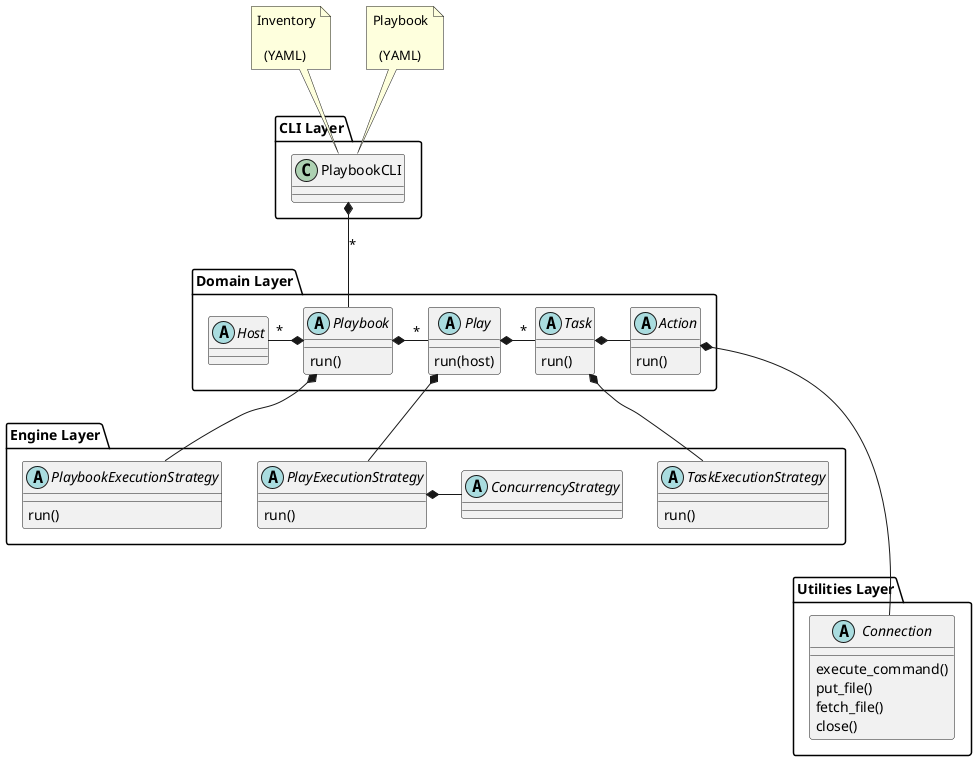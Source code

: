 @startuml


package "Utilities Layer" {

    abstract Connection
    Connection : execute_command()
    Connection : put_file()
    Connection : fetch_file()
    Connection : close()
}

Package "CLI Layer" {
    class PlaybookCLI
}

note as n1
Inventory

  (YAML)
end note

n1..> PlaybookCLI

note as n2
Playbook

  (YAML)
end note

n2..> PlaybookCLI


Package "Domain Layer"{

    abstract Playbook
    Playbook : run()
    Playbook *- "*" Play
    PlaybookCLI *-- Playbook : "*"

    abstract Play
    Play : run(host)
    Play *- "*" Task

    abstract Host
    Host "*" -* Playbook

    abstract Task
    Task : run()
    Task *- Action

    abstract Action
    Action : run()
    Action *--- Connection
}

Package "Engine Layer" {

    abstract PlaybookExecutionStrategy
        PlaybookExecutionStrategy : run()
        Playbook *-- PlaybookExecutionStrategy

    abstract PlayExecutionStrategy
        PlayExecutionStrategy : run()
        Play *-- PlayExecutionStrategy

    abstract ConcurrencyStrategy
        PlayExecutionStrategy *- ConcurrencyStrategy

    abstract TaskExecutionStrategy
        TaskExecutionStrategy : run()
        Task *-- TaskExecutionStrategy

}

@enduml
